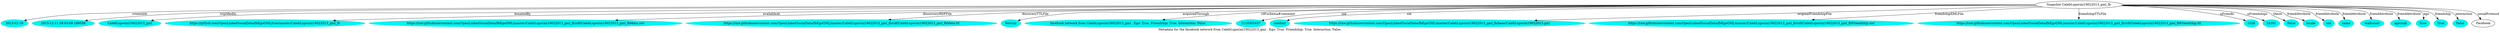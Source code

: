 digraph  {
	graph [label="Metadata for the facebook network from CalebLuporini19022013_gml . Ego: True. Friendship: True. Interaction: False."];
	node [label="\N"];
	72	 [color="#02F3F1",
		label="2013-02-19",
		style=filled];
	"Snapshot CalebLuporini19022013_gml_fb" -> 72	 [label=createdAt];
	73	 [color="#02F3F1",
		label="2015-12-11 08:03:09.189558",
		style=filled];
	"Snapshot CalebLuporini19022013_gml_fb" -> 73	 [label=triplifiedIn];
	74	 [color="#02F3F1",
		label=CalebLuporini19022013_gml,
		style=filled];
	"Snapshot CalebLuporini19022013_gml_fb" -> 74	 [label=donatedBy];
	75	 [color="#02F3F1",
		label="https://github.com/OpenLinkedSocialData/fbEgoGML/tree/master/CalebLuporini19022013_gml_fb",
		style=filled];
	"Snapshot CalebLuporini19022013_gml_fb" -> 75	 [label=availableAt];
	76	 [color="#02F3F1",
		label="https://raw.githubusercontent.com/OpenLinkedSocialData/fbEgoGML/master/CalebLuporini19022013_gml_fb/rdf/CalebLuporini19022013_gml_\
fbMeta.owl",
		style=filled];
	"Snapshot CalebLuporini19022013_gml_fb" -> 76	 [label=discorveryRDFFile];
	77	 [color="#02F3F1",
		label="https://raw.githubusercontent.com/OpenLinkedSocialData/fbEgoGML/master/CalebLuporini19022013_gml_fb/rdf/CalebLuporini19022013_gml_\
fbMeta.ttl",
		style=filled];
	"Snapshot CalebLuporini19022013_gml_fb" -> 77	 [label=discoveryTTLFile];
	78	 [color="#02F3F1",
		label=Netvizz,
		style=filled];
	"Snapshot CalebLuporini19022013_gml_fb" -> 78	 [label=acquiredThrough];
	79	 [color="#02F3F1",
		label="facebook network from CalebLuporini19022013_gml . Ego: True. Friendship: True. Interaction: False.",
		style=filled];
	"Snapshot CalebLuporini19022013_gml_fb" -> 79	 [label="rdf-schema#comment"];
	80	 [color="#02F3F1",
		label=1110305437,
		style=filled];
	"Snapshot CalebLuporini19022013_gml_fb" -> 80	 [label=uid];
	81	 [color="#02F3F1",
		label=calebml,
		style=filled];
	"Snapshot CalebLuporini19022013_gml_fb" -> 81	 [label=sid];
	82	 [color="#02F3F1",
		label="https://raw.githubusercontent.com/OpenLinkedSocialData/fbEgoGML/master/CalebLuporini19022013_gml_fb/base/CalebLuporini19022013.gml",
		style=filled];
	"Snapshot CalebLuporini19022013_gml_fb" -> 82	 [label=originalFriendshipFile];
	83	 [color="#02F3F1",
		label="https://raw.githubusercontent.com/OpenLinkedSocialData/fbEgoGML/master/CalebLuporini19022013_gml_fb/rdf/CalebLuporini19022013_gml_\
fbFriendship.owl",
		style=filled];
	"Snapshot CalebLuporini19022013_gml_fb" -> 83	 [label=friendshipXMLFile];
	84	 [color="#02F3F1",
		label="https://raw.githubusercontent.com/OpenLinkedSocialData/fbEgoGML/master/CalebLuporini19022013_gml_fb/rdf/CalebLuporini19022013_gml_\
fbFriendship.ttl",
		style=filled];
	"Snapshot CalebLuporini19022013_gml_fb" -> 84	 [label=friendshipTTLFile];
	85	 [color="#02F3F1",
		label=1026,
		style=filled];
	"Snapshot CalebLuporini19022013_gml_fb" -> 85	 [label=nFriends];
	86	 [color="#02F3F1",
		label=24391,
		style=filled];
	"Snapshot CalebLuporini19022013_gml_fb" -> 86	 [label=nFriendships];
	87	 [color="#02F3F1",
		label=False,
		style=filled];
	"Snapshot CalebLuporini19022013_gml_fb" -> 87	 [label=fAnon];
	88	 [color="#02F3F1",
		label=locale,
		style=filled];
	"Snapshot CalebLuporini19022013_gml_fb" -> 88	 [label=friendAttribute];
	89	 [color="#02F3F1",
		label=sex,
		style=filled];
	"Snapshot CalebLuporini19022013_gml_fb" -> 89	 [label=friendAttribute];
	90	 [color="#02F3F1",
		label=name,
		style=filled];
	"Snapshot CalebLuporini19022013_gml_fb" -> 90	 [label=friendAttribute];
	91	 [color="#02F3F1",
		label=wallcount,
		style=filled];
	"Snapshot CalebLuporini19022013_gml_fb" -> 91	 [label=friendAttribute];
	92	 [color="#02F3F1",
		label=agerank,
		style=filled];
	"Snapshot CalebLuporini19022013_gml_fb" -> 92	 [label=friendAttribute];
	93	 [color="#02F3F1",
		label=True,
		style=filled];
	"Snapshot CalebLuporini19022013_gml_fb" -> 93	 [label=ego];
	94	 [color="#02F3F1",
		label=True,
		style=filled];
	"Snapshot CalebLuporini19022013_gml_fb" -> 94	 [label=friendship];
	95	 [color="#02F3F1",
		label=False,
		style=filled];
	"Snapshot CalebLuporini19022013_gml_fb" -> 95	 [label=interaction];
	"Snapshot CalebLuporini19022013_gml_fb" -> Facebook	 [label=socialProtocol];
}
